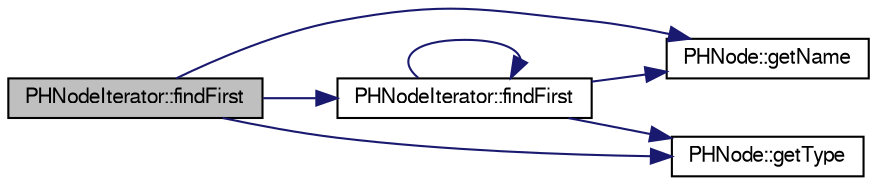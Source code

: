 digraph "PHNodeIterator::findFirst"
{
  bgcolor="transparent";
  edge [fontname="FreeSans",fontsize="10",labelfontname="FreeSans",labelfontsize="10"];
  node [fontname="FreeSans",fontsize="10",shape=record];
  rankdir="LR";
  Node1 [label="PHNodeIterator::findFirst",height=0.2,width=0.4,color="black", fillcolor="grey75", style="filled" fontcolor="black"];
  Node1 -> Node2 [color="midnightblue",fontsize="10",style="solid",fontname="FreeSans"];
  Node2 [label="PHNodeIterator::findFirst",height=0.2,width=0.4,color="black",URL="$d5/d07/classPHNodeIterator.html#aea98bf8619af59b1212a94fb32106baa"];
  Node2 -> Node2 [color="midnightblue",fontsize="10",style="solid",fontname="FreeSans"];
  Node2 -> Node3 [color="midnightblue",fontsize="10",style="solid",fontname="FreeSans"];
  Node3 [label="PHNode::getName",height=0.2,width=0.4,color="black",URL="$dc/d82/classPHNode.html#aca3576f926a4401eddc3d88bf0ce0de3"];
  Node2 -> Node4 [color="midnightblue",fontsize="10",style="solid",fontname="FreeSans"];
  Node4 [label="PHNode::getType",height=0.2,width=0.4,color="black",URL="$dc/d82/classPHNode.html#a4ab1f90aed955a652813bfe377087bda"];
  Node1 -> Node3 [color="midnightblue",fontsize="10",style="solid",fontname="FreeSans"];
  Node1 -> Node4 [color="midnightblue",fontsize="10",style="solid",fontname="FreeSans"];
}
